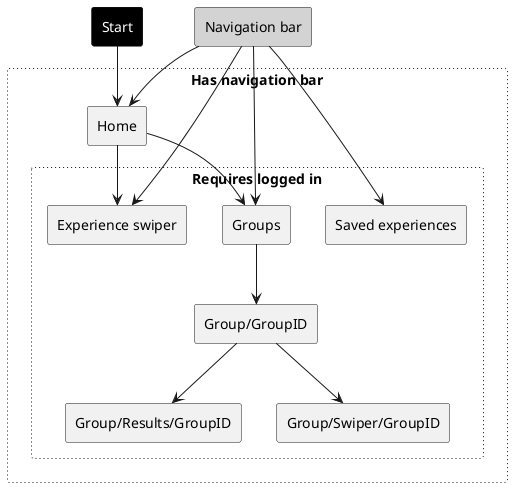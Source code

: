 @startuml interaction_navigation

rectangle "Start" as start #Black;text:White
rectangle "Navigation bar" as navbar #LightGray

rectangle "Has navigation bar" as has_navbar #line.dotted {
  rectangle "Home" as home
  rectangle "Requires logged in" as requires_logged_in #line.dotted {
    rectangle "Experience swiper" as experience_swiper
    rectangle "Groups" as groups
    rectangle "Group/GroupID" as group_hub
    rectangle "Group/Results/GroupID" as group_results
    rectangle "Group/Swiper/GroupID" as group_swiper
    rectangle "Saved experiences" as saved_experiences

    groups --> group_hub
    group_hub --> group_results
    group_hub --> group_swiper
  }

  home --> experience_swiper
  home --> groups
}

start --> home

navbar --> experience_swiper
navbar --> groups
navbar --> home
navbar --> saved_experiences

@enduml
